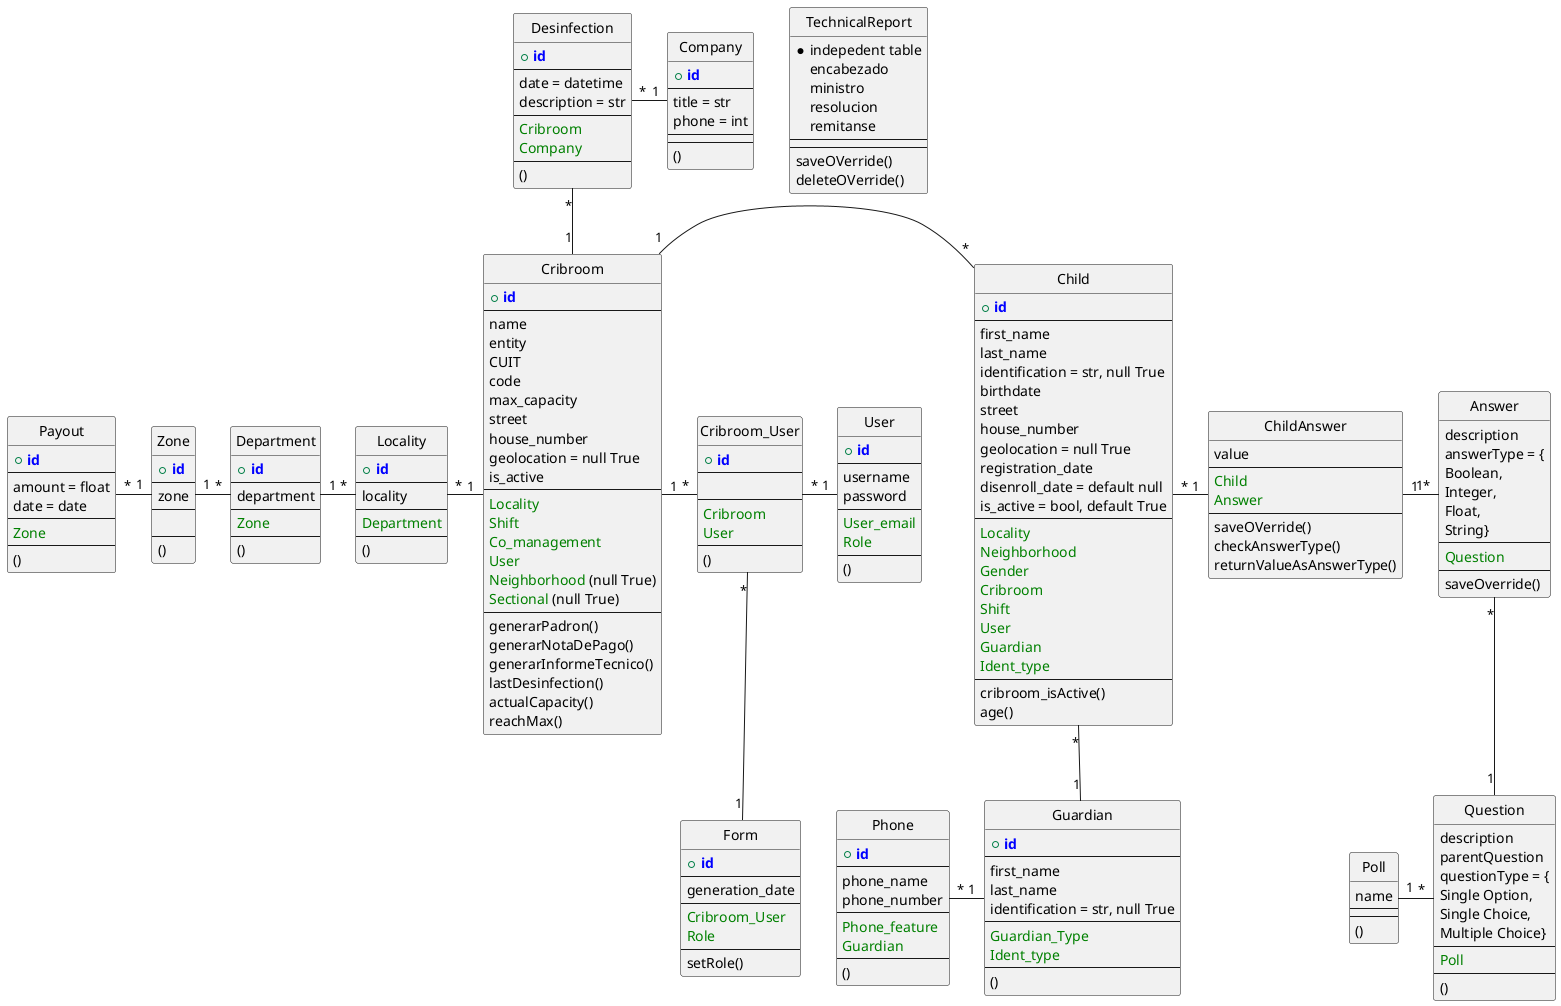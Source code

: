 @startuml

' !define ENTITY
!define PRIMARY_KEY(x) <b><color:blue>x</color></b>
!define FOREIGN_KEY(x) <color:green>x</color>

hide circle

entity Cribroom {
    + PRIMARY_KEY(id)
    --
    name
    entity
    CUIT
    code
    max_capacity
    street
    house_number
    geolocation = null True
    is_active
    --
    FOREIGN_KEY(Locality)
    FOREIGN_KEY(Shift)
    FOREIGN_KEY(Co_management)
    FOREIGN_KEY(User)
    FOREIGN_KEY(Neighborhood) (null True)
    FOREIGN_KEY(Sectional) (null True)
    --
    generarPadron()
    generarNotaDePago()
    generarInformeTecnico()
    lastDesinfection()
    actualCapacity()
    reachMax()
}

entity Company {
    + PRIMARY_KEY(id)
    --
    title = str
    phone = int
    --
    --
    ()
}

entity Desinfection {
    + PRIMARY_KEY(id)
    --
    date = datetime
    description = str
    --
    FOREIGN_KEY(Cribroom)
    FOREIGN_KEY(Company)
    --
    ()
}

Desinfection "*" - "1" Company
Desinfection "*" -- "1" Cribroom

entity Payout {
    + PRIMARY_KEY(id)
    --
    amount = float
    date = date
    --
    FOREIGN_KEY(Zone)
    ' Payout_Adress = capital or upcountry
    --
    ()
}

entity Zone {
    + PRIMARY_KEY(id)
    --
    zone
    --

    ' interior or capital
    --
    ()
}

Payout "*" - "1" Zone
' Zone "1" - "*" Cribroom

entity Child {
    + PRIMARY_KEY(id)
    --
    first_name
    last_name
    identification = str, null True
    birthdate
    street
    house_number
    geolocation = null True
    registration_date
    disenroll_date = default null
    is_active = bool, default True
    --
    FOREIGN_KEY(Locality)
    FOREIGN_KEY(Neighborhood)
    FOREIGN_KEY(Gender)
    FOREIGN_KEY(Cribroom)
    FOREIGN_KEY(Shift)
    FOREIGN_KEY(User)
    FOREIGN_KEY(Guardian)
    FOREIGN_KEY(Ident_type)
    --
    cribroom_isActive()
    age()
}

Cribroom "1" - "*" Child

entity User {
    + PRIMARY_KEY(id)
    --
    username
    password
    --
    FOREIGN_KEY(User_email)
    FOREIGN_KEY(Role)
    --
    ()
}

entity Cribroom_User {
    + PRIMARY_KEY(id)
    --

    --
    FOREIGN_KEY(Cribroom)
    FOREIGN_KEY(User)
    --
    ()
}

Cribroom "1" - "*" Cribroom_User
Cribroom_User "*" - "1" User


entity Guardian {
    + PRIMARY_KEY(id)
    --
    first_name
    last_name
    identification = str, null True
    --
    FOREIGN_KEY(Guardian_Type)
    FOREIGN_KEY(Ident_type)
    --
    ()
}


entity Phone {
    + PRIMARY_KEY(id)
    --
    phone_name
    phone_number
    --
    FOREIGN_KEY(Phone_feature)
    FOREIGN_KEY(Guardian)
    --
    ()
}

Child "*" -- "1" Guardian
Phone "*" - "1" Guardian

entity Form {
    + PRIMARY_KEY(id)
    --
    generation_date
    --
    FOREIGN_KEY(Cribroom_User)
    FOREIGN_KEY(Role)
    --
    setRole()
}

Cribroom_User "*" -- "1" Form

entity Locality {
    + PRIMARY_KEY(id)
    --
    locality
    --
    FOREIGN_KEY(Department)
    --
    ()
}

entity Department {
    + PRIMARY_KEY(id)
    --
    department
    --
    FOREIGN_KEY(Zone)
    --
    ()
}

Department "1" - "*" Locality
Zone "1" - "*" Department
Locality "*" - "1" Cribroom


entity Poll{
    name
    --
    --
    ()
}

entity Question{
    description
    parentQuestion
    questionType = {
     Single Option,
     Single Choice,
     Multiple Choice}
    --
    FOREIGN_KEY(Poll)
    --
    ()
}

entity Answer{
    description
    answerType = {
     Boolean,
     Integer,
     Float,
     String}
    --
    FOREIGN_KEY(Question)
    --
    saveOverride()
}

class ChildAnswer{
    value
    --
    FOREIGN_KEY(Child)
    FOREIGN_KEY(Answer)
    --
    saveOVerride()
    checkAnswerType()
    returnValueAsAnswerType()
}

Child "*" - "1" ChildAnswer
ChildAnswer "1" - "1*" Answer
Answer "*" -- "1" Question
Poll "1" - "*" Question

class TechnicalReport{
    '''indepedent table'''
    *indepedent table
    encabezado
    ministro
    resolucion
    remitanse
    --
    --
    saveOVerride()
    deleteOVerride()
}

@enduml